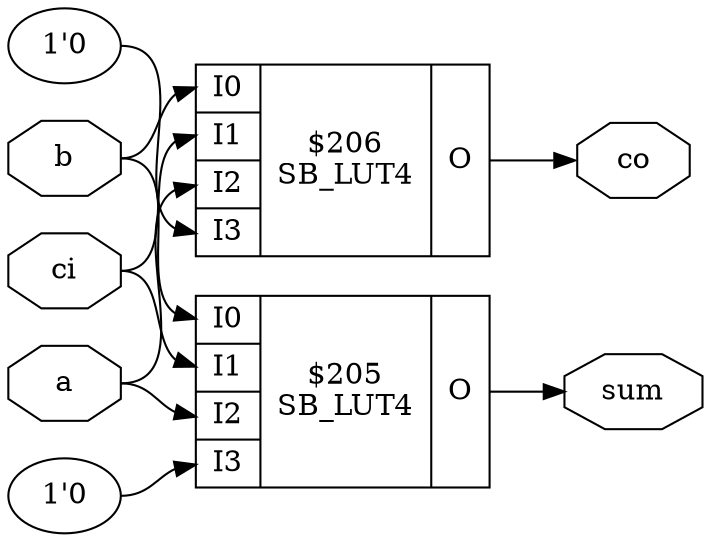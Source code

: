 digraph "fulladderTT" {
rankdir="LR";
remincross=true;
n2 [ shape=octagon, label="a", color="black", fontcolor="black" ];
n3 [ shape=octagon, label="b", color="black", fontcolor="black" ];
n4 [ shape=octagon, label="ci", color="black", fontcolor="black" ];
n5 [ shape=octagon, label="co", color="black", fontcolor="black" ];
n6 [ shape=octagon, label="sum", color="black", fontcolor="black" ];
v0 [ label="1'0" ];
c12 [ shape=record, label="{{<p7> I0|<p8> I1|<p9> I2|<p10> I3}|$205\nSB_LUT4|{<p11> O}}" ];
v1 [ label="1'0" ];
c13 [ shape=record, label="{{<p7> I0|<p8> I1|<p9> I2|<p10> I3}|$206\nSB_LUT4|{<p11> O}}" ];
n2:e -> c12:p9:w [color="black", label=""];
n2:e -> c13:p9:w [color="black", label=""];
n3:e -> c12:p7:w [color="black", label=""];
n3:e -> c13:p7:w [color="black", label=""];
n4:e -> c12:p8:w [color="black", label=""];
n4:e -> c13:p8:w [color="black", label=""];
c13:p11:e -> n5:w [color="black", label=""];
c12:p11:e -> n6:w [color="black", label=""];
v0:e -> c12:p10:w [color="black", label=""];
v1:e -> c13:p10:w [color="black", label=""];
}
